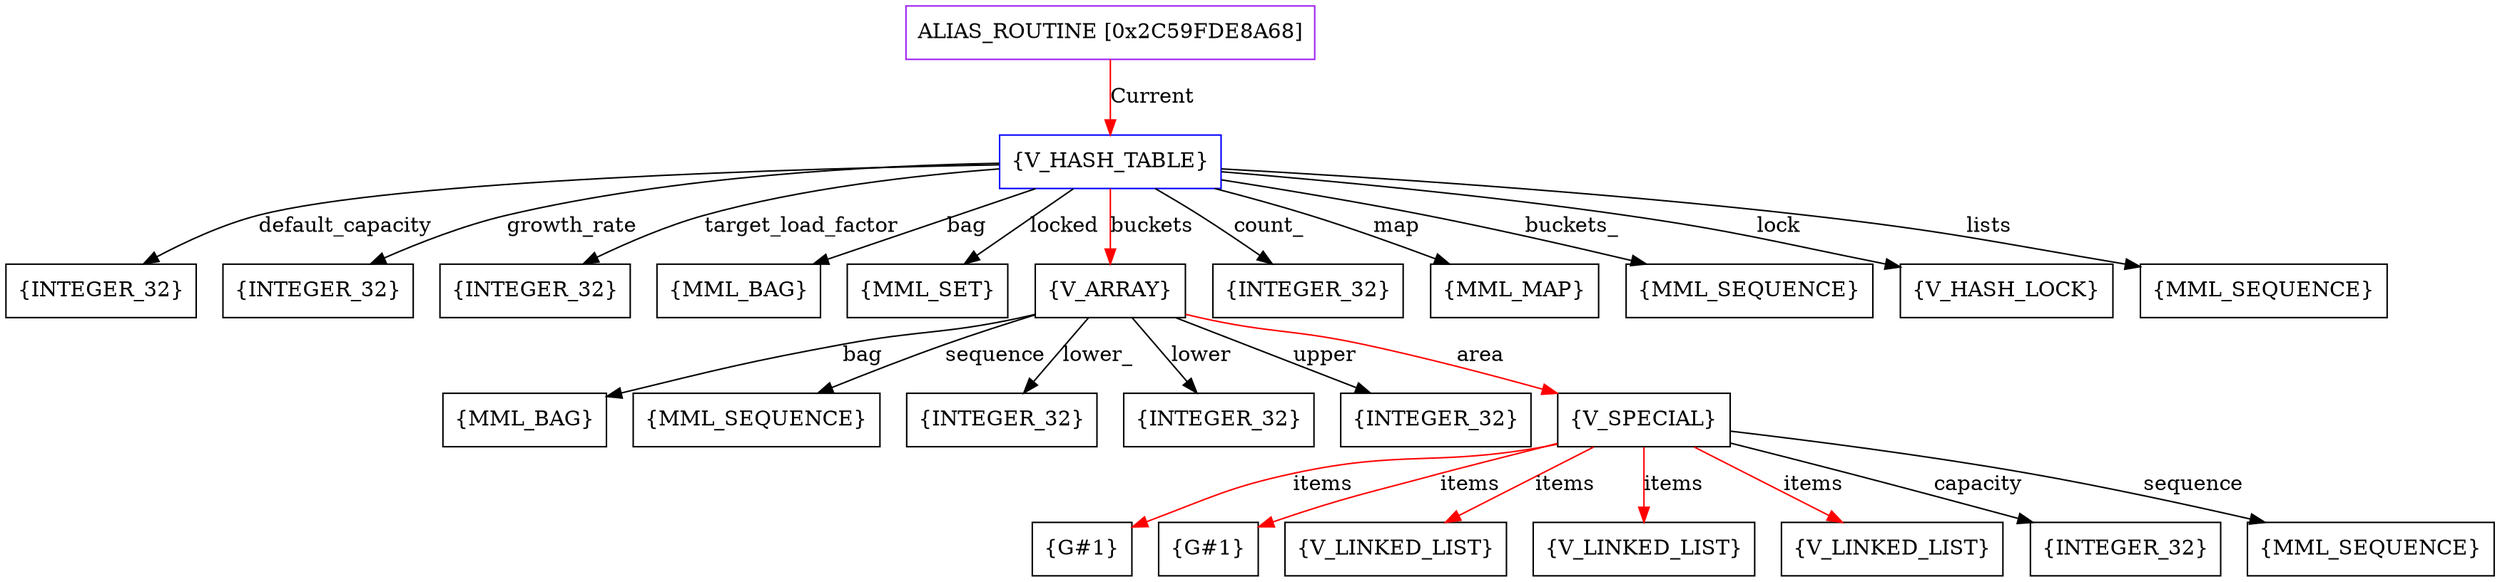 digraph g {
	node [shape=box]
	b1[color=purple label=<ALIAS_ROUTINE [0x2C59FDE8A68]>]
	b2[color=blue label=<{V_HASH_TABLE}>]
	b3[label=<{INTEGER_32}>]
	b4[label=<{INTEGER_32}>]
	b5[label=<{INTEGER_32}>]
	b6[label=<{MML_BAG}>]
	b7[label=<{MML_SET}>]
	b8[label=<{V_ARRAY}>]
	b9[label=<{MML_BAG}>]
	b10[label=<{MML_SEQUENCE}>]
	b11[label=<{INTEGER_32}>]
	b12[label=<{INTEGER_32}>]
	b13[label=<{INTEGER_32}>]
	b14[label=<{V_SPECIAL}>]
	b15[label=<{G#1}>]
	b16[label=<{G#1}>]
	b17[label=<{V_LINKED_LIST}>]
	b18[label=<{V_LINKED_LIST}>]
	b19[label=<{V_LINKED_LIST}>]
	b20[label=<{INTEGER_32}>]
	b21[label=<{MML_SEQUENCE}>]
	b22[label=<{INTEGER_32}>]
	b23[label=<{MML_MAP}>]
	b24[label=<{MML_SEQUENCE}>]
	b25[label=<{V_HASH_LOCK}>]
	b26[label=<{MML_SEQUENCE}>]
	b1->b2[color=red label=<Current>]
	b2->b3[label=<default_capacity>]
	b2->b4[label=<growth_rate>]
	b2->b5[label=<target_load_factor>]
	b2->b6[label=<bag>]
	b2->b7[label=<locked>]
	b2->b8[color=red label=<buckets>]
	b8->b9[label=<bag>]
	b8->b10[label=<sequence>]
	b8->b11[label=<lower_>]
	b8->b12[label=<lower>]
	b8->b13[label=<upper>]
	b8->b14[color=red label=<area>]
	b14->b15[color=red label=<items>]
	b14->b16[color=red label=<items>]
	b14->b17[color=red label=<items>]
	b14->b18[color=red label=<items>]
	b14->b19[color=red label=<items>]
	b14->b20[label=<capacity>]
	b14->b21[label=<sequence>]
	b2->b22[label=<count_>]
	b2->b23[label=<map>]
	b2->b24[label=<buckets_>]
	b2->b25[label=<lock>]
	b2->b26[label=<lists>]
}
